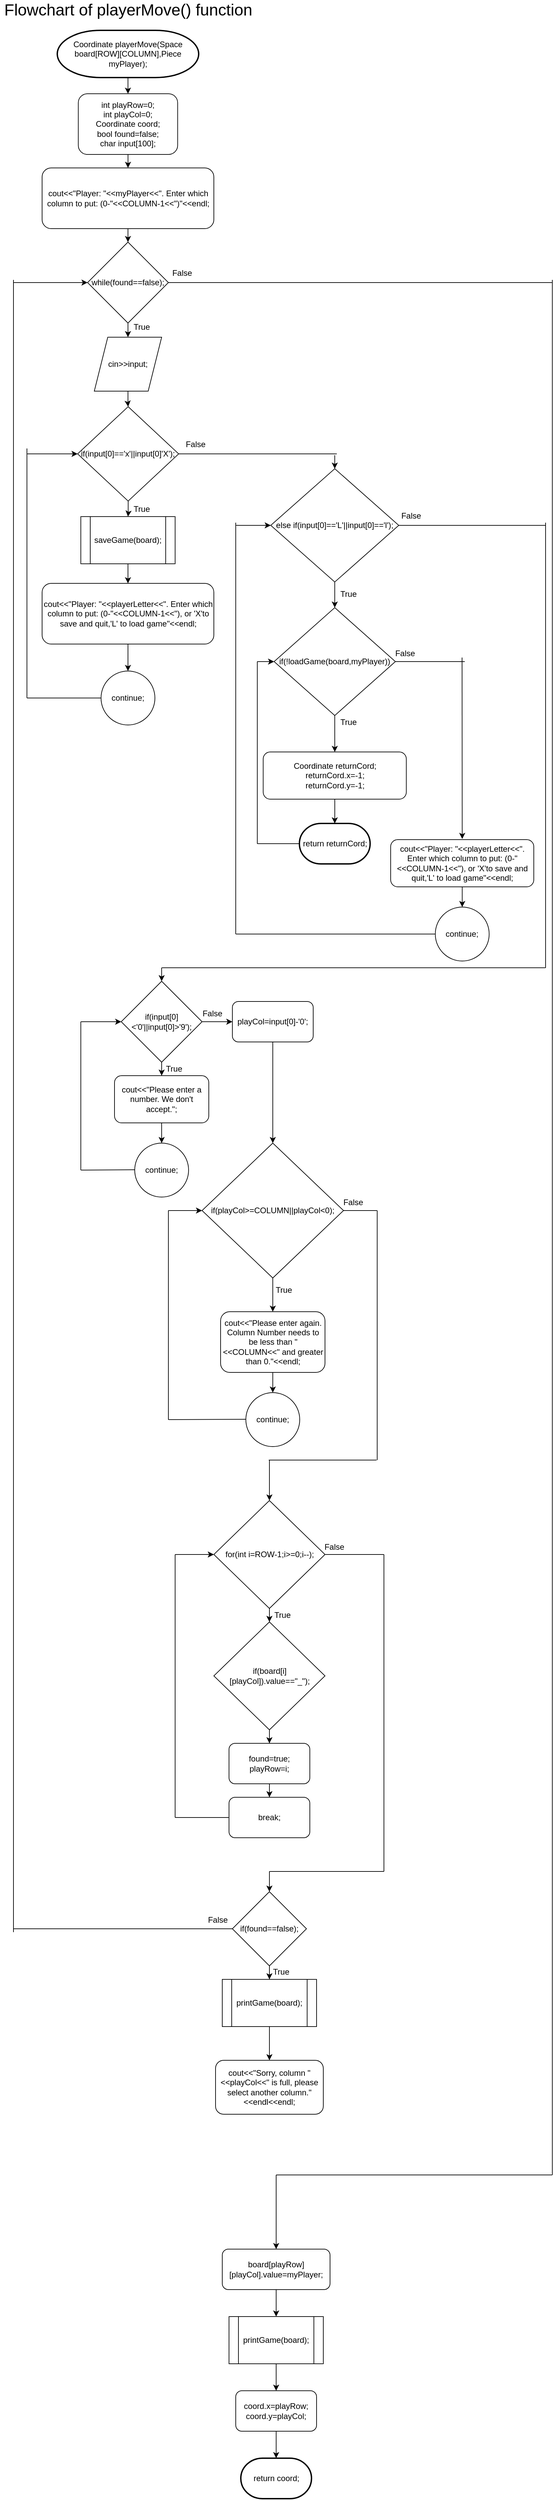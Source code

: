 <mxfile version="14.7.0" type="device"><diagram id="WYE3oBTP5BNlz84LKr8x" name="Page-1"><mxGraphModel dx="1278" dy="580" grid="1" gridSize="10" guides="1" tooltips="1" connect="1" arrows="1" fold="1" page="1" pageScale="1" pageWidth="850" pageHeight="1100" math="0" shadow="0"><root><mxCell id="0"/><mxCell id="1" parent="0"/><mxCell id="3v8p2k-pw9YTgNYLSVUG-58" value="" style="group" vertex="1" connectable="0" parent="1"><mxGeometry y="20" width="820" height="3700" as="geometry"/></mxCell><mxCell id="DjGDSjk6WVqVR5wkaf6J-1" value="Coordinate playerMove(Space board[ROW][COLUMN],Piece myPlayer);" style="strokeWidth=2;html=1;shape=mxgraph.flowchart.terminator;whiteSpace=wrap;" parent="3v8p2k-pw9YTgNYLSVUG-58" vertex="1"><mxGeometry x="85" y="40" width="210" height="70" as="geometry"/></mxCell><mxCell id="DjGDSjk6WVqVR5wkaf6J-2" value="&lt;font style=&quot;font-size: 24px&quot;&gt;Flowchart of playerMove() function&lt;/font&gt;" style="text;html=1;align=center;verticalAlign=middle;resizable=0;points=[];autosize=1;strokeColor=none;" parent="3v8p2k-pw9YTgNYLSVUG-58" vertex="1"><mxGeometry width="380" height="20" as="geometry"/></mxCell><mxCell id="lM4EkEKvLxDDMl2GzoHf-1" value="int playRow=0;&lt;br&gt;int playCol=0;&lt;br&gt;Coordinate coord;&lt;br&gt;bool found=false;&lt;br&gt;char input[100];" style="rounded=1;whiteSpace=wrap;html=1;" parent="3v8p2k-pw9YTgNYLSVUG-58" vertex="1"><mxGeometry x="116.25" y="134" width="147.5" height="90" as="geometry"/></mxCell><mxCell id="lM4EkEKvLxDDMl2GzoHf-82" value="" style="edgeStyle=orthogonalEdgeStyle;rounded=0;orthogonalLoop=1;jettySize=auto;html=1;" parent="3v8p2k-pw9YTgNYLSVUG-58" source="DjGDSjk6WVqVR5wkaf6J-1" target="lM4EkEKvLxDDMl2GzoHf-1" edge="1"><mxGeometry as="geometry"/></mxCell><mxCell id="lM4EkEKvLxDDMl2GzoHf-3" value="cout&amp;lt;&amp;lt;&quot;Player: &quot;&amp;lt;&amp;lt;myPlayer&amp;lt;&amp;lt;&quot;. Enter which column to put: (0-&quot;&amp;lt;&amp;lt;COLUMN-1&amp;lt;&amp;lt;&quot;)&quot;&amp;lt;&amp;lt;endl;" style="rounded=1;whiteSpace=wrap;html=1;" parent="3v8p2k-pw9YTgNYLSVUG-58" vertex="1"><mxGeometry x="62.5" y="244" width="255" height="90" as="geometry"/></mxCell><mxCell id="lM4EkEKvLxDDMl2GzoHf-83" value="" style="edgeStyle=orthogonalEdgeStyle;rounded=0;orthogonalLoop=1;jettySize=auto;html=1;" parent="3v8p2k-pw9YTgNYLSVUG-58" source="lM4EkEKvLxDDMl2GzoHf-1" target="lM4EkEKvLxDDMl2GzoHf-3" edge="1"><mxGeometry as="geometry"/></mxCell><mxCell id="lM4EkEKvLxDDMl2GzoHf-5" value="while(found==false);" style="rhombus;whiteSpace=wrap;html=1;" parent="3v8p2k-pw9YTgNYLSVUG-58" vertex="1"><mxGeometry x="130" y="354" width="120" height="120" as="geometry"/></mxCell><mxCell id="lM4EkEKvLxDDMl2GzoHf-6" value="" style="edgeStyle=orthogonalEdgeStyle;rounded=0;orthogonalLoop=1;jettySize=auto;html=1;" parent="3v8p2k-pw9YTgNYLSVUG-58" source="lM4EkEKvLxDDMl2GzoHf-3" target="lM4EkEKvLxDDMl2GzoHf-5" edge="1"><mxGeometry as="geometry"/></mxCell><mxCell id="lM4EkEKvLxDDMl2GzoHf-7" value="cin&amp;gt;&amp;gt;input;" style="shape=parallelogram;perimeter=parallelogramPerimeter;whiteSpace=wrap;html=1;fixedSize=1;" parent="3v8p2k-pw9YTgNYLSVUG-58" vertex="1"><mxGeometry x="140" y="495" width="100" height="80" as="geometry"/></mxCell><mxCell id="lM4EkEKvLxDDMl2GzoHf-8" value="" style="edgeStyle=orthogonalEdgeStyle;rounded=0;orthogonalLoop=1;jettySize=auto;html=1;" parent="3v8p2k-pw9YTgNYLSVUG-58" source="lM4EkEKvLxDDMl2GzoHf-5" target="lM4EkEKvLxDDMl2GzoHf-7" edge="1"><mxGeometry as="geometry"/></mxCell><mxCell id="lM4EkEKvLxDDMl2GzoHf-9" value="True" style="text;html=1;align=center;verticalAlign=middle;resizable=0;points=[];autosize=1;strokeColor=none;" parent="3v8p2k-pw9YTgNYLSVUG-58" vertex="1"><mxGeometry x="190" y="470" width="40" height="20" as="geometry"/></mxCell><mxCell id="lM4EkEKvLxDDMl2GzoHf-65" value="" style="endArrow=none;html=1;" parent="3v8p2k-pw9YTgNYLSVUG-58" edge="1"><mxGeometry width="50" height="50" as="geometry"><mxPoint x="20" y="2860" as="sourcePoint"/><mxPoint x="20" y="410" as="targetPoint"/></mxGeometry></mxCell><mxCell id="lM4EkEKvLxDDMl2GzoHf-66" value="" style="endArrow=classic;html=1;entryX=0;entryY=0.5;entryDx=0;entryDy=0;" parent="3v8p2k-pw9YTgNYLSVUG-58" target="lM4EkEKvLxDDMl2GzoHf-5" edge="1"><mxGeometry width="50" height="50" as="geometry"><mxPoint x="20" y="414" as="sourcePoint"/><mxPoint x="550" y="390" as="targetPoint"/></mxGeometry></mxCell><mxCell id="lM4EkEKvLxDDMl2GzoHf-67" value="" style="endArrow=none;html=1;exitX=1;exitY=0.5;exitDx=0;exitDy=0;" parent="3v8p2k-pw9YTgNYLSVUG-58" source="lM4EkEKvLxDDMl2GzoHf-5" edge="1"><mxGeometry width="50" height="50" as="geometry"><mxPoint x="500" y="580" as="sourcePoint"/><mxPoint x="820" y="414" as="targetPoint"/></mxGeometry></mxCell><mxCell id="lM4EkEKvLxDDMl2GzoHf-68" value="False" style="text;html=1;align=center;verticalAlign=middle;resizable=0;points=[];autosize=1;strokeColor=none;" parent="3v8p2k-pw9YTgNYLSVUG-58" vertex="1"><mxGeometry x="250" y="390" width="40" height="20" as="geometry"/></mxCell><mxCell id="lM4EkEKvLxDDMl2GzoHf-69" value="" style="endArrow=none;html=1;" parent="3v8p2k-pw9YTgNYLSVUG-58" edge="1"><mxGeometry x="220" y="10" width="50" height="50" as="geometry"><mxPoint x="820" y="3220" as="sourcePoint"/><mxPoint x="820" y="410" as="targetPoint"/></mxGeometry></mxCell><mxCell id="3v8p2k-pw9YTgNYLSVUG-2" value="" style="group" vertex="1" connectable="0" parent="3v8p2k-pw9YTgNYLSVUG-58"><mxGeometry x="120" y="1450" width="450" height="1680" as="geometry"/></mxCell><mxCell id="lM4EkEKvLxDDMl2GzoHf-10" value="if(input[0]&amp;lt;'0'||input[0]&amp;gt;'9');" style="rhombus;whiteSpace=wrap;html=1;" parent="3v8p2k-pw9YTgNYLSVUG-2" vertex="1"><mxGeometry x="60" width="120" height="120" as="geometry"/></mxCell><mxCell id="lM4EkEKvLxDDMl2GzoHf-16" value="" style="edgeStyle=orthogonalEdgeStyle;rounded=0;orthogonalLoop=1;jettySize=auto;html=1;" parent="3v8p2k-pw9YTgNYLSVUG-2" source="lM4EkEKvLxDDMl2GzoHf-12" edge="1"><mxGeometry x="-70" y="-610" as="geometry"><mxPoint x="120" y="240" as="targetPoint"/></mxGeometry></mxCell><mxCell id="lM4EkEKvLxDDMl2GzoHf-12" value="cout&amp;lt;&amp;lt;&quot;Please enter a number. We don't accept.&quot;;" style="rounded=1;whiteSpace=wrap;html=1;" parent="3v8p2k-pw9YTgNYLSVUG-2" vertex="1"><mxGeometry x="50" y="140" width="140" height="70" as="geometry"/></mxCell><mxCell id="lM4EkEKvLxDDMl2GzoHf-13" value="" style="edgeStyle=orthogonalEdgeStyle;rounded=0;orthogonalLoop=1;jettySize=auto;html=1;" parent="3v8p2k-pw9YTgNYLSVUG-2" source="lM4EkEKvLxDDMl2GzoHf-10" target="lM4EkEKvLxDDMl2GzoHf-12" edge="1"><mxGeometry x="-70" y="-610" as="geometry"/></mxCell><mxCell id="lM4EkEKvLxDDMl2GzoHf-14" value="True" style="text;html=1;align=center;verticalAlign=middle;resizable=0;points=[];autosize=1;strokeColor=none;" parent="3v8p2k-pw9YTgNYLSVUG-2" vertex="1"><mxGeometry x="118" y="120" width="40" height="20" as="geometry"/></mxCell><mxCell id="lM4EkEKvLxDDMl2GzoHf-17" value="playCol=input[0]-'0';" style="rounded=1;whiteSpace=wrap;html=1;" parent="3v8p2k-pw9YTgNYLSVUG-2" vertex="1"><mxGeometry x="225" y="30" width="120" height="60" as="geometry"/></mxCell><mxCell id="lM4EkEKvLxDDMl2GzoHf-18" value="" style="edgeStyle=orthogonalEdgeStyle;rounded=0;orthogonalLoop=1;jettySize=auto;html=1;" parent="3v8p2k-pw9YTgNYLSVUG-2" source="lM4EkEKvLxDDMl2GzoHf-10" target="lM4EkEKvLxDDMl2GzoHf-17" edge="1"><mxGeometry x="-70" y="-610" as="geometry"/></mxCell><mxCell id="lM4EkEKvLxDDMl2GzoHf-19" value="False" style="text;html=1;align=center;verticalAlign=middle;resizable=0;points=[];autosize=1;strokeColor=none;" parent="3v8p2k-pw9YTgNYLSVUG-2" vertex="1"><mxGeometry x="175" y="38" width="40" height="20" as="geometry"/></mxCell><mxCell id="lM4EkEKvLxDDMl2GzoHf-20" value="if(playCol&amp;gt;=COLUMN||playCol&amp;lt;0);" style="rhombus;whiteSpace=wrap;html=1;" parent="3v8p2k-pw9YTgNYLSVUG-2" vertex="1"><mxGeometry x="180" y="240" width="210" height="200" as="geometry"/></mxCell><mxCell id="lM4EkEKvLxDDMl2GzoHf-21" value="" style="endArrow=classic;html=1;exitX=0.5;exitY=1;exitDx=0;exitDy=0;entryX=0.5;entryY=0;entryDx=0;entryDy=0;" parent="3v8p2k-pw9YTgNYLSVUG-2" source="lM4EkEKvLxDDMl2GzoHf-17" target="lM4EkEKvLxDDMl2GzoHf-20" edge="1"><mxGeometry x="-70" y="-610" width="50" height="50" as="geometry"><mxPoint x="330" y="290" as="sourcePoint"/><mxPoint x="380" y="240" as="targetPoint"/></mxGeometry></mxCell><mxCell id="lM4EkEKvLxDDMl2GzoHf-25" value="" style="edgeStyle=orthogonalEdgeStyle;rounded=0;orthogonalLoop=1;jettySize=auto;html=1;" parent="3v8p2k-pw9YTgNYLSVUG-2" source="lM4EkEKvLxDDMl2GzoHf-22" edge="1"><mxGeometry x="-70" y="-610" as="geometry"><mxPoint x="285" y="610" as="targetPoint"/></mxGeometry></mxCell><mxCell id="lM4EkEKvLxDDMl2GzoHf-22" value="cout&amp;lt;&amp;lt;&quot;Please enter again. Column Number needs to be less than &quot;&amp;lt;&amp;lt;COLUMN&amp;lt;&amp;lt;&quot; and greater than 0.&quot;&amp;lt;&amp;lt;endl;" style="rounded=1;whiteSpace=wrap;html=1;" parent="3v8p2k-pw9YTgNYLSVUG-2" vertex="1"><mxGeometry x="207.5" y="490" width="155" height="90" as="geometry"/></mxCell><mxCell id="lM4EkEKvLxDDMl2GzoHf-23" value="" style="edgeStyle=orthogonalEdgeStyle;rounded=0;orthogonalLoop=1;jettySize=auto;html=1;" parent="3v8p2k-pw9YTgNYLSVUG-2" source="lM4EkEKvLxDDMl2GzoHf-20" target="lM4EkEKvLxDDMl2GzoHf-22" edge="1"><mxGeometry x="-70" y="-610" as="geometry"/></mxCell><mxCell id="lM4EkEKvLxDDMl2GzoHf-26" value="True" style="text;html=1;align=center;verticalAlign=middle;resizable=0;points=[];autosize=1;strokeColor=none;" parent="3v8p2k-pw9YTgNYLSVUG-2" vertex="1"><mxGeometry x="281" y="448" width="40" height="20" as="geometry"/></mxCell><mxCell id="lM4EkEKvLxDDMl2GzoHf-28" value="" style="endArrow=none;html=1;exitX=1;exitY=0.5;exitDx=0;exitDy=0;" parent="3v8p2k-pw9YTgNYLSVUG-2" source="lM4EkEKvLxDDMl2GzoHf-20" edge="1"><mxGeometry x="-70" y="-610" width="50" height="50" as="geometry"><mxPoint x="430" y="460" as="sourcePoint"/><mxPoint x="440" y="340" as="targetPoint"/></mxGeometry></mxCell><mxCell id="lM4EkEKvLxDDMl2GzoHf-30" value="False" style="text;html=1;align=center;verticalAlign=middle;resizable=0;points=[];autosize=1;strokeColor=none;" parent="3v8p2k-pw9YTgNYLSVUG-2" vertex="1"><mxGeometry x="384" y="318" width="40" height="20" as="geometry"/></mxCell><mxCell id="lM4EkEKvLxDDMl2GzoHf-31" value="" style="endArrow=none;html=1;" parent="3v8p2k-pw9YTgNYLSVUG-2" edge="1"><mxGeometry x="-70" y="-610" width="50" height="50" as="geometry"><mxPoint x="440" y="710" as="sourcePoint"/><mxPoint x="440" y="340" as="targetPoint"/></mxGeometry></mxCell><mxCell id="lM4EkEKvLxDDMl2GzoHf-32" value="" style="endArrow=none;html=1;" parent="3v8p2k-pw9YTgNYLSVUG-2" edge="1"><mxGeometry x="-71" y="-620" width="50" height="50" as="geometry"><mxPoint x="439" y="710" as="sourcePoint"/><mxPoint x="279" y="710" as="targetPoint"/></mxGeometry></mxCell><mxCell id="lM4EkEKvLxDDMl2GzoHf-33" value="" style="endArrow=classic;html=1;" parent="3v8p2k-pw9YTgNYLSVUG-2" edge="1"><mxGeometry x="-70" y="-610" width="50" height="50" as="geometry"><mxPoint x="280" y="710" as="sourcePoint"/><mxPoint x="280" y="770" as="targetPoint"/><Array as="points"/></mxGeometry></mxCell><mxCell id="lM4EkEKvLxDDMl2GzoHf-34" value="for(int i=ROW-1;i&amp;gt;=0;i--);" style="rhombus;whiteSpace=wrap;html=1;" parent="3v8p2k-pw9YTgNYLSVUG-2" vertex="1"><mxGeometry x="197.5" y="770" width="165" height="160" as="geometry"/></mxCell><mxCell id="lM4EkEKvLxDDMl2GzoHf-35" value="if(board[i][playCol]).value==&quot;_&quot;);" style="rhombus;whiteSpace=wrap;html=1;" parent="3v8p2k-pw9YTgNYLSVUG-2" vertex="1"><mxGeometry x="197.5" y="950" width="165" height="160" as="geometry"/></mxCell><mxCell id="lM4EkEKvLxDDMl2GzoHf-36" value="" style="edgeStyle=orthogonalEdgeStyle;rounded=0;orthogonalLoop=1;jettySize=auto;html=1;" parent="3v8p2k-pw9YTgNYLSVUG-2" source="lM4EkEKvLxDDMl2GzoHf-34" target="lM4EkEKvLxDDMl2GzoHf-35" edge="1"><mxGeometry x="-70" y="-610" as="geometry"/></mxCell><mxCell id="lM4EkEKvLxDDMl2GzoHf-37" value="True" style="text;html=1;align=center;verticalAlign=middle;resizable=0;points=[];autosize=1;strokeColor=none;" parent="3v8p2k-pw9YTgNYLSVUG-2" vertex="1"><mxGeometry x="279" y="930" width="40" height="20" as="geometry"/></mxCell><mxCell id="lM4EkEKvLxDDMl2GzoHf-38" value="found=true;&lt;br&gt;playRow=i;" style="rounded=1;whiteSpace=wrap;html=1;" parent="3v8p2k-pw9YTgNYLSVUG-2" vertex="1"><mxGeometry x="220" y="1130" width="120" height="60" as="geometry"/></mxCell><mxCell id="lM4EkEKvLxDDMl2GzoHf-39" value="" style="edgeStyle=orthogonalEdgeStyle;rounded=0;orthogonalLoop=1;jettySize=auto;html=1;" parent="3v8p2k-pw9YTgNYLSVUG-2" source="lM4EkEKvLxDDMl2GzoHf-35" target="lM4EkEKvLxDDMl2GzoHf-38" edge="1"><mxGeometry x="-70" y="-610" as="geometry"/></mxCell><mxCell id="lM4EkEKvLxDDMl2GzoHf-40" value="break;" style="rounded=1;whiteSpace=wrap;html=1;" parent="3v8p2k-pw9YTgNYLSVUG-2" vertex="1"><mxGeometry x="220" y="1210" width="120" height="60" as="geometry"/></mxCell><mxCell id="lM4EkEKvLxDDMl2GzoHf-41" value="" style="edgeStyle=orthogonalEdgeStyle;rounded=0;orthogonalLoop=1;jettySize=auto;html=1;" parent="3v8p2k-pw9YTgNYLSVUG-2" source="lM4EkEKvLxDDMl2GzoHf-38" target="lM4EkEKvLxDDMl2GzoHf-40" edge="1"><mxGeometry x="-70" y="-610" as="geometry"/></mxCell><mxCell id="lM4EkEKvLxDDMl2GzoHf-42" value="" style="endArrow=none;html=1;exitX=0;exitY=0.5;exitDx=0;exitDy=0;" parent="3v8p2k-pw9YTgNYLSVUG-2" edge="1"><mxGeometry x="-70" y="-610" width="50" height="50" as="geometry"><mxPoint x="245" y="649.5" as="sourcePoint"/><mxPoint x="130" y="650" as="targetPoint"/></mxGeometry></mxCell><mxCell id="lM4EkEKvLxDDMl2GzoHf-43" value="" style="endArrow=none;html=1;" parent="3v8p2k-pw9YTgNYLSVUG-2" edge="1"><mxGeometry x="-70" y="-610" width="50" height="50" as="geometry"><mxPoint x="130" y="650" as="sourcePoint"/><mxPoint x="130" y="340" as="targetPoint"/></mxGeometry></mxCell><mxCell id="lM4EkEKvLxDDMl2GzoHf-44" value="" style="endArrow=classic;html=1;entryX=0;entryY=0.5;entryDx=0;entryDy=0;" parent="3v8p2k-pw9YTgNYLSVUG-2" target="lM4EkEKvLxDDMl2GzoHf-20" edge="1"><mxGeometry x="-70" y="-610" width="50" height="50" as="geometry"><mxPoint x="130" y="340" as="sourcePoint"/><mxPoint x="480" y="410" as="targetPoint"/></mxGeometry></mxCell><mxCell id="lM4EkEKvLxDDMl2GzoHf-45" value="" style="endArrow=none;html=1;exitX=0;exitY=0.5;exitDx=0;exitDy=0;" parent="3v8p2k-pw9YTgNYLSVUG-2" edge="1"><mxGeometry x="-70" y="-610" width="50" height="50" as="geometry"><mxPoint x="80" y="279.5" as="sourcePoint"/><mxPoint y="280" as="targetPoint"/></mxGeometry></mxCell><mxCell id="lM4EkEKvLxDDMl2GzoHf-46" value="" style="endArrow=none;html=1;" parent="3v8p2k-pw9YTgNYLSVUG-2" edge="1"><mxGeometry x="-70" y="-610" width="50" height="50" as="geometry"><mxPoint y="280" as="sourcePoint"/><mxPoint y="60" as="targetPoint"/></mxGeometry></mxCell><mxCell id="lM4EkEKvLxDDMl2GzoHf-47" value="" style="endArrow=classic;html=1;entryX=0;entryY=0.5;entryDx=0;entryDy=0;" parent="3v8p2k-pw9YTgNYLSVUG-2" target="lM4EkEKvLxDDMl2GzoHf-10" edge="1"><mxGeometry x="-70" y="-610" width="50" height="50" as="geometry"><mxPoint y="60" as="sourcePoint"/><mxPoint x="480" y="140" as="targetPoint"/></mxGeometry></mxCell><mxCell id="lM4EkEKvLxDDMl2GzoHf-48" value="" style="endArrow=none;html=1;exitX=0;exitY=0.5;exitDx=0;exitDy=0;" parent="3v8p2k-pw9YTgNYLSVUG-2" source="lM4EkEKvLxDDMl2GzoHf-40" edge="1"><mxGeometry x="-70" y="-610" width="50" height="50" as="geometry"><mxPoint x="430" y="1040" as="sourcePoint"/><mxPoint x="140" y="1240" as="targetPoint"/></mxGeometry></mxCell><mxCell id="lM4EkEKvLxDDMl2GzoHf-49" value="" style="endArrow=none;html=1;" parent="3v8p2k-pw9YTgNYLSVUG-2" edge="1"><mxGeometry x="-70" y="-610" width="50" height="50" as="geometry"><mxPoint x="140" y="1240" as="sourcePoint"/><mxPoint x="140" y="850" as="targetPoint"/></mxGeometry></mxCell><mxCell id="lM4EkEKvLxDDMl2GzoHf-50" value="" style="endArrow=classic;html=1;entryX=0;entryY=0.5;entryDx=0;entryDy=0;" parent="3v8p2k-pw9YTgNYLSVUG-2" target="lM4EkEKvLxDDMl2GzoHf-34" edge="1"><mxGeometry x="-70" y="-610" width="50" height="50" as="geometry"><mxPoint x="140" y="850" as="sourcePoint"/><mxPoint x="480" y="990" as="targetPoint"/></mxGeometry></mxCell><mxCell id="lM4EkEKvLxDDMl2GzoHf-51" value="" style="endArrow=none;html=1;exitX=1;exitY=0.5;exitDx=0;exitDy=0;" parent="3v8p2k-pw9YTgNYLSVUG-2" source="lM4EkEKvLxDDMl2GzoHf-34" edge="1"><mxGeometry x="-70" y="-610" width="50" height="50" as="geometry"><mxPoint x="430" y="930" as="sourcePoint"/><mxPoint x="450" y="850" as="targetPoint"/></mxGeometry></mxCell><mxCell id="lM4EkEKvLxDDMl2GzoHf-52" value="" style="endArrow=none;html=1;" parent="3v8p2k-pw9YTgNYLSVUG-2" edge="1"><mxGeometry x="-70" y="-610" width="50" height="50" as="geometry"><mxPoint x="450" y="1320" as="sourcePoint"/><mxPoint x="450" y="850" as="targetPoint"/></mxGeometry></mxCell><mxCell id="lM4EkEKvLxDDMl2GzoHf-53" value="False" style="text;html=1;align=center;verticalAlign=middle;resizable=0;points=[];autosize=1;strokeColor=none;" parent="3v8p2k-pw9YTgNYLSVUG-2" vertex="1"><mxGeometry x="356" y="829" width="40" height="20" as="geometry"/></mxCell><mxCell id="lM4EkEKvLxDDMl2GzoHf-55" value="" style="endArrow=none;html=1;" parent="3v8p2k-pw9YTgNYLSVUG-2" edge="1"><mxGeometry x="-70" y="-610" width="50" height="50" as="geometry"><mxPoint x="450" y="1320" as="sourcePoint"/><mxPoint x="280" y="1320" as="targetPoint"/></mxGeometry></mxCell><mxCell id="lM4EkEKvLxDDMl2GzoHf-56" value="if(found==false);" style="rhombus;whiteSpace=wrap;html=1;" parent="3v8p2k-pw9YTgNYLSVUG-2" vertex="1"><mxGeometry x="225" y="1350" width="110" height="110" as="geometry"/></mxCell><mxCell id="lM4EkEKvLxDDMl2GzoHf-57" value="" style="endArrow=classic;html=1;entryX=0.5;entryY=0;entryDx=0;entryDy=0;" parent="3v8p2k-pw9YTgNYLSVUG-2" target="lM4EkEKvLxDDMl2GzoHf-56" edge="1"><mxGeometry x="-70" y="-610" width="50" height="50" as="geometry"><mxPoint x="280" y="1320" as="sourcePoint"/><mxPoint x="480" y="1200" as="targetPoint"/></mxGeometry></mxCell><mxCell id="lM4EkEKvLxDDMl2GzoHf-58" value="printGame(board);" style="shape=process;whiteSpace=wrap;html=1;backgroundOutline=1;" parent="3v8p2k-pw9YTgNYLSVUG-2" vertex="1"><mxGeometry x="210" y="1480" width="140" height="70" as="geometry"/></mxCell><mxCell id="lM4EkEKvLxDDMl2GzoHf-59" value="" style="edgeStyle=orthogonalEdgeStyle;rounded=0;orthogonalLoop=1;jettySize=auto;html=1;" parent="3v8p2k-pw9YTgNYLSVUG-2" source="lM4EkEKvLxDDMl2GzoHf-56" target="lM4EkEKvLxDDMl2GzoHf-58" edge="1"><mxGeometry x="-70" y="-610" as="geometry"/></mxCell><mxCell id="lM4EkEKvLxDDMl2GzoHf-60" value="True" style="text;html=1;align=center;verticalAlign=middle;resizable=0;points=[];autosize=1;strokeColor=none;" parent="3v8p2k-pw9YTgNYLSVUG-2" vertex="1"><mxGeometry x="277" y="1459" width="40" height="20" as="geometry"/></mxCell><mxCell id="lM4EkEKvLxDDMl2GzoHf-61" value="cout&amp;lt;&amp;lt;&quot;Sorry, column &quot;&amp;lt;&amp;lt;playCol&amp;lt;&amp;lt;&quot; is full, please select another column.&quot;&amp;lt;&amp;lt;endl&amp;lt;&amp;lt;endl;" style="rounded=1;whiteSpace=wrap;html=1;" parent="3v8p2k-pw9YTgNYLSVUG-2" vertex="1"><mxGeometry x="200" y="1600" width="160" height="80" as="geometry"/></mxCell><mxCell id="lM4EkEKvLxDDMl2GzoHf-62" value="" style="edgeStyle=orthogonalEdgeStyle;rounded=0;orthogonalLoop=1;jettySize=auto;html=1;" parent="3v8p2k-pw9YTgNYLSVUG-2" source="lM4EkEKvLxDDMl2GzoHf-58" target="lM4EkEKvLxDDMl2GzoHf-61" edge="1"><mxGeometry x="-70" y="-610" as="geometry"/></mxCell><mxCell id="lM4EkEKvLxDDMl2GzoHf-80" value="continue;" style="ellipse;whiteSpace=wrap;html=1;aspect=fixed;" parent="3v8p2k-pw9YTgNYLSVUG-2" vertex="1"><mxGeometry x="245" y="610" width="80" height="80" as="geometry"/></mxCell><mxCell id="lM4EkEKvLxDDMl2GzoHf-81" value="continue;" style="ellipse;whiteSpace=wrap;html=1;aspect=fixed;" parent="3v8p2k-pw9YTgNYLSVUG-2" vertex="1"><mxGeometry x="80" y="240" width="80" height="80" as="geometry"/></mxCell><mxCell id="3v8p2k-pw9YTgNYLSVUG-3" value="if(input[0]=='x'||input[0]'X');" style="rhombus;whiteSpace=wrap;html=1;" vertex="1" parent="3v8p2k-pw9YTgNYLSVUG-58"><mxGeometry x="115.25" y="598" width="150" height="140" as="geometry"/></mxCell><mxCell id="3v8p2k-pw9YTgNYLSVUG-14" value="" style="edgeStyle=orthogonalEdgeStyle;rounded=0;orthogonalLoop=1;jettySize=auto;html=1;" edge="1" parent="3v8p2k-pw9YTgNYLSVUG-58" source="lM4EkEKvLxDDMl2GzoHf-7" target="3v8p2k-pw9YTgNYLSVUG-3"><mxGeometry relative="1" as="geometry"/></mxCell><mxCell id="3v8p2k-pw9YTgNYLSVUG-4" value="saveGame(board);" style="shape=process;whiteSpace=wrap;html=1;backgroundOutline=1;" vertex="1" parent="3v8p2k-pw9YTgNYLSVUG-58"><mxGeometry x="120" y="761" width="140" height="70" as="geometry"/></mxCell><mxCell id="3v8p2k-pw9YTgNYLSVUG-5" value="" style="edgeStyle=orthogonalEdgeStyle;rounded=0;orthogonalLoop=1;jettySize=auto;html=1;" edge="1" parent="3v8p2k-pw9YTgNYLSVUG-58" source="3v8p2k-pw9YTgNYLSVUG-3" target="3v8p2k-pw9YTgNYLSVUG-4"><mxGeometry relative="1" as="geometry"/></mxCell><mxCell id="3v8p2k-pw9YTgNYLSVUG-7" value="cout&amp;lt;&amp;lt;&quot;Player: &quot;&amp;lt;&amp;lt;playerLetter&amp;lt;&amp;lt;&quot;. Enter which column to put: (0-&quot;&amp;lt;&amp;lt;COLUMN-1&amp;lt;&amp;lt;&quot;), or 'X'to save and quit,'L' to load game&quot;&amp;lt;&amp;lt;endl;" style="rounded=1;whiteSpace=wrap;html=1;" vertex="1" parent="3v8p2k-pw9YTgNYLSVUG-58"><mxGeometry x="62.5" y="860" width="255" height="90" as="geometry"/></mxCell><mxCell id="3v8p2k-pw9YTgNYLSVUG-8" value="" style="edgeStyle=orthogonalEdgeStyle;rounded=0;orthogonalLoop=1;jettySize=auto;html=1;" edge="1" parent="3v8p2k-pw9YTgNYLSVUG-58" source="3v8p2k-pw9YTgNYLSVUG-4" target="3v8p2k-pw9YTgNYLSVUG-7"><mxGeometry relative="1" as="geometry"/></mxCell><mxCell id="3v8p2k-pw9YTgNYLSVUG-9" value="continue;" style="ellipse;whiteSpace=wrap;html=1;aspect=fixed;" vertex="1" parent="3v8p2k-pw9YTgNYLSVUG-58"><mxGeometry x="150" y="990" width="80" height="80" as="geometry"/></mxCell><mxCell id="3v8p2k-pw9YTgNYLSVUG-10" value="" style="edgeStyle=orthogonalEdgeStyle;rounded=0;orthogonalLoop=1;jettySize=auto;html=1;" edge="1" parent="3v8p2k-pw9YTgNYLSVUG-58" source="3v8p2k-pw9YTgNYLSVUG-7" target="3v8p2k-pw9YTgNYLSVUG-9"><mxGeometry relative="1" as="geometry"/></mxCell><mxCell id="3v8p2k-pw9YTgNYLSVUG-11" value="" style="endArrow=none;html=1;exitX=0;exitY=0.5;exitDx=0;exitDy=0;" edge="1" parent="3v8p2k-pw9YTgNYLSVUG-58" source="3v8p2k-pw9YTgNYLSVUG-9"><mxGeometry width="50" height="50" relative="1" as="geometry"><mxPoint x="400" y="950" as="sourcePoint"/><mxPoint x="40" y="1030" as="targetPoint"/></mxGeometry></mxCell><mxCell id="3v8p2k-pw9YTgNYLSVUG-12" value="" style="endArrow=none;html=1;" edge="1" parent="3v8p2k-pw9YTgNYLSVUG-58"><mxGeometry width="50" height="50" relative="1" as="geometry"><mxPoint x="40" y="1030" as="sourcePoint"/><mxPoint x="40" y="660" as="targetPoint"/></mxGeometry></mxCell><mxCell id="3v8p2k-pw9YTgNYLSVUG-13" value="" style="endArrow=classic;html=1;entryX=0;entryY=0.5;entryDx=0;entryDy=0;" edge="1" parent="3v8p2k-pw9YTgNYLSVUG-58" target="3v8p2k-pw9YTgNYLSVUG-3"><mxGeometry width="50" height="50" relative="1" as="geometry"><mxPoint x="40" y="668" as="sourcePoint"/><mxPoint x="450" y="700" as="targetPoint"/></mxGeometry></mxCell><mxCell id="3v8p2k-pw9YTgNYLSVUG-18" value="True" style="text;html=1;align=center;verticalAlign=middle;resizable=0;points=[];autosize=1;strokeColor=none;" vertex="1" parent="3v8p2k-pw9YTgNYLSVUG-58"><mxGeometry x="190" y="740" width="40" height="20" as="geometry"/></mxCell><mxCell id="3v8p2k-pw9YTgNYLSVUG-30" value="" style="group" vertex="1" connectable="0" parent="3v8p2k-pw9YTgNYLSVUG-58"><mxGeometry x="382" y="690" width="221.25" height="586" as="geometry"/></mxCell><mxCell id="3v8p2k-pw9YTgNYLSVUG-15" value="else if(input[0]=='L'||input[0]=='l');" style="rhombus;whiteSpace=wrap;html=1;" vertex="1" parent="3v8p2k-pw9YTgNYLSVUG-30"><mxGeometry x="20" width="190" height="168" as="geometry"/></mxCell><mxCell id="3v8p2k-pw9YTgNYLSVUG-19" value="if(!loadGame(board,myPlayer))" style="rhombus;whiteSpace=wrap;html=1;" vertex="1" parent="3v8p2k-pw9YTgNYLSVUG-30"><mxGeometry x="25" y="206" width="180" height="160" as="geometry"/></mxCell><mxCell id="3v8p2k-pw9YTgNYLSVUG-20" value="" style="edgeStyle=orthogonalEdgeStyle;rounded=0;orthogonalLoop=1;jettySize=auto;html=1;" edge="1" parent="3v8p2k-pw9YTgNYLSVUG-30" source="3v8p2k-pw9YTgNYLSVUG-15" target="3v8p2k-pw9YTgNYLSVUG-19"><mxGeometry relative="1" as="geometry"/></mxCell><mxCell id="3v8p2k-pw9YTgNYLSVUG-21" value="True" style="text;html=1;align=center;verticalAlign=middle;resizable=0;points=[];autosize=1;strokeColor=none;" vertex="1" parent="3v8p2k-pw9YTgNYLSVUG-30"><mxGeometry x="115" y="176" width="40" height="20" as="geometry"/></mxCell><mxCell id="3v8p2k-pw9YTgNYLSVUG-22" value="Coordinate returnCord;&lt;br&gt;returnCord.x=-1;&lt;br&gt;returnCord.y=-1;" style="rounded=1;whiteSpace=wrap;html=1;" vertex="1" parent="3v8p2k-pw9YTgNYLSVUG-30"><mxGeometry x="8.75" y="420" width="212.5" height="70" as="geometry"/></mxCell><mxCell id="3v8p2k-pw9YTgNYLSVUG-23" value="" style="edgeStyle=orthogonalEdgeStyle;rounded=0;orthogonalLoop=1;jettySize=auto;html=1;" edge="1" parent="3v8p2k-pw9YTgNYLSVUG-30" source="3v8p2k-pw9YTgNYLSVUG-19" target="3v8p2k-pw9YTgNYLSVUG-22"><mxGeometry relative="1" as="geometry"/></mxCell><mxCell id="3v8p2k-pw9YTgNYLSVUG-24" value="True" style="text;html=1;align=center;verticalAlign=middle;resizable=0;points=[];autosize=1;strokeColor=none;" vertex="1" parent="3v8p2k-pw9YTgNYLSVUG-30"><mxGeometry x="115" y="366" width="40" height="20" as="geometry"/></mxCell><mxCell id="3v8p2k-pw9YTgNYLSVUG-25" value="return returnCord;" style="strokeWidth=2;html=1;shape=mxgraph.flowchart.terminator;whiteSpace=wrap;" vertex="1" parent="3v8p2k-pw9YTgNYLSVUG-30"><mxGeometry x="62.5" y="526" width="105" height="60" as="geometry"/></mxCell><mxCell id="3v8p2k-pw9YTgNYLSVUG-26" value="" style="edgeStyle=orthogonalEdgeStyle;rounded=0;orthogonalLoop=1;jettySize=auto;html=1;" edge="1" parent="3v8p2k-pw9YTgNYLSVUG-30" source="3v8p2k-pw9YTgNYLSVUG-22" target="3v8p2k-pw9YTgNYLSVUG-25"><mxGeometry relative="1" as="geometry"/></mxCell><mxCell id="3v8p2k-pw9YTgNYLSVUG-27" value="" style="endArrow=none;html=1;exitX=0;exitY=0.5;exitDx=0;exitDy=0;exitPerimeter=0;" edge="1" parent="3v8p2k-pw9YTgNYLSVUG-30" source="3v8p2k-pw9YTgNYLSVUG-25"><mxGeometry width="50" height="50" relative="1" as="geometry"><mxPoint x="70" y="406" as="sourcePoint"/><mxPoint y="556" as="targetPoint"/></mxGeometry></mxCell><mxCell id="3v8p2k-pw9YTgNYLSVUG-28" value="" style="endArrow=none;html=1;" edge="1" parent="3v8p2k-pw9YTgNYLSVUG-30"><mxGeometry width="50" height="50" relative="1" as="geometry"><mxPoint y="556" as="sourcePoint"/><mxPoint y="286" as="targetPoint"/></mxGeometry></mxCell><mxCell id="3v8p2k-pw9YTgNYLSVUG-29" value="" style="endArrow=classic;html=1;entryX=0;entryY=0.5;entryDx=0;entryDy=0;" edge="1" parent="3v8p2k-pw9YTgNYLSVUG-30" target="3v8p2k-pw9YTgNYLSVUG-19"><mxGeometry width="50" height="50" relative="1" as="geometry"><mxPoint y="286" as="sourcePoint"/><mxPoint x="120" y="356" as="targetPoint"/></mxGeometry></mxCell><mxCell id="3v8p2k-pw9YTgNYLSVUG-31" value="" style="endArrow=none;html=1;exitX=1;exitY=0.5;exitDx=0;exitDy=0;" edge="1" parent="3v8p2k-pw9YTgNYLSVUG-58" source="3v8p2k-pw9YTgNYLSVUG-3"><mxGeometry width="50" height="50" relative="1" as="geometry"><mxPoint x="400" y="810" as="sourcePoint"/><mxPoint x="500" y="668" as="targetPoint"/></mxGeometry></mxCell><mxCell id="3v8p2k-pw9YTgNYLSVUG-32" value="" style="endArrow=classic;html=1;entryX=0.5;entryY=0;entryDx=0;entryDy=0;" edge="1" parent="3v8p2k-pw9YTgNYLSVUG-58" target="3v8p2k-pw9YTgNYLSVUG-15"><mxGeometry width="50" height="50" relative="1" as="geometry"><mxPoint x="497" y="670" as="sourcePoint"/><mxPoint x="450" y="760" as="targetPoint"/></mxGeometry></mxCell><mxCell id="3v8p2k-pw9YTgNYLSVUG-33" value="False" style="text;html=1;align=center;verticalAlign=middle;resizable=0;points=[];autosize=1;strokeColor=none;" vertex="1" parent="3v8p2k-pw9YTgNYLSVUG-58"><mxGeometry x="270" y="644" width="40" height="20" as="geometry"/></mxCell><mxCell id="3v8p2k-pw9YTgNYLSVUG-34" value="cout&amp;lt;&amp;lt;&quot;Player: &quot;&amp;lt;&amp;lt;playerLetter&amp;lt;&amp;lt;&quot;. Enter which column to put: (0-&quot;&amp;lt;&amp;lt;COLUMN-1&amp;lt;&amp;lt;&quot;), or 'X'to save and quit,'L' to load game&quot;&amp;lt;&amp;lt;endl;" style="rounded=1;whiteSpace=wrap;html=1;" vertex="1" parent="3v8p2k-pw9YTgNYLSVUG-58"><mxGeometry x="580" y="1240" width="212.5" height="70" as="geometry"/></mxCell><mxCell id="3v8p2k-pw9YTgNYLSVUG-35" value="" style="endArrow=none;html=1;entryX=1;entryY=0.5;entryDx=0;entryDy=0;" edge="1" parent="3v8p2k-pw9YTgNYLSVUG-58" target="3v8p2k-pw9YTgNYLSVUG-19"><mxGeometry width="50" height="50" relative="1" as="geometry"><mxPoint x="690" y="976" as="sourcePoint"/><mxPoint x="640" y="1160" as="targetPoint"/></mxGeometry></mxCell><mxCell id="3v8p2k-pw9YTgNYLSVUG-36" value="" style="endArrow=classic;html=1;entryX=0.5;entryY=0;entryDx=0;entryDy=0;" edge="1" parent="3v8p2k-pw9YTgNYLSVUG-58"><mxGeometry width="50" height="50" relative="1" as="geometry"><mxPoint x="686" y="970" as="sourcePoint"/><mxPoint x="686.25" y="1239" as="targetPoint"/></mxGeometry></mxCell><mxCell id="3v8p2k-pw9YTgNYLSVUG-37" value="continue;" style="ellipse;whiteSpace=wrap;html=1;aspect=fixed;" vertex="1" parent="3v8p2k-pw9YTgNYLSVUG-58"><mxGeometry x="646.25" y="1340" width="80" height="80" as="geometry"/></mxCell><mxCell id="3v8p2k-pw9YTgNYLSVUG-38" value="" style="edgeStyle=orthogonalEdgeStyle;rounded=0;orthogonalLoop=1;jettySize=auto;html=1;" edge="1" parent="3v8p2k-pw9YTgNYLSVUG-58" source="3v8p2k-pw9YTgNYLSVUG-34" target="3v8p2k-pw9YTgNYLSVUG-37"><mxGeometry relative="1" as="geometry"/></mxCell><mxCell id="3v8p2k-pw9YTgNYLSVUG-39" value="False" style="text;html=1;align=center;verticalAlign=middle;resizable=0;points=[];autosize=1;strokeColor=none;" vertex="1" parent="3v8p2k-pw9YTgNYLSVUG-58"><mxGeometry x="581" y="954" width="40" height="20" as="geometry"/></mxCell><mxCell id="3v8p2k-pw9YTgNYLSVUG-40" value="" style="endArrow=none;html=1;exitX=0;exitY=0.5;exitDx=0;exitDy=0;" edge="1" parent="3v8p2k-pw9YTgNYLSVUG-58" source="3v8p2k-pw9YTgNYLSVUG-37"><mxGeometry width="50" height="50" relative="1" as="geometry"><mxPoint x="590" y="1160" as="sourcePoint"/><mxPoint x="350" y="1380" as="targetPoint"/></mxGeometry></mxCell><mxCell id="3v8p2k-pw9YTgNYLSVUG-41" value="" style="endArrow=none;html=1;" edge="1" parent="3v8p2k-pw9YTgNYLSVUG-58"><mxGeometry width="50" height="50" relative="1" as="geometry"><mxPoint x="350" y="1380" as="sourcePoint"/><mxPoint x="350" y="770" as="targetPoint"/></mxGeometry></mxCell><mxCell id="3v8p2k-pw9YTgNYLSVUG-42" value="" style="endArrow=classic;html=1;entryX=0;entryY=0.5;entryDx=0;entryDy=0;" edge="1" parent="3v8p2k-pw9YTgNYLSVUG-58" target="3v8p2k-pw9YTgNYLSVUG-15"><mxGeometry width="50" height="50" relative="1" as="geometry"><mxPoint x="350" y="774" as="sourcePoint"/><mxPoint x="640" y="790" as="targetPoint"/></mxGeometry></mxCell><mxCell id="3v8p2k-pw9YTgNYLSVUG-43" value="" style="endArrow=none;html=1;exitX=1;exitY=0.5;exitDx=0;exitDy=0;" edge="1" parent="3v8p2k-pw9YTgNYLSVUG-58" source="3v8p2k-pw9YTgNYLSVUG-15"><mxGeometry width="50" height="50" relative="1" as="geometry"><mxPoint x="590" y="990" as="sourcePoint"/><mxPoint x="810" y="774" as="targetPoint"/></mxGeometry></mxCell><mxCell id="3v8p2k-pw9YTgNYLSVUG-44" value="False" style="text;html=1;align=center;verticalAlign=middle;resizable=0;points=[];autosize=1;strokeColor=none;" vertex="1" parent="3v8p2k-pw9YTgNYLSVUG-58"><mxGeometry x="590" y="750" width="40" height="20" as="geometry"/></mxCell><mxCell id="3v8p2k-pw9YTgNYLSVUG-45" value="" style="endArrow=none;html=1;" edge="1" parent="3v8p2k-pw9YTgNYLSVUG-58"><mxGeometry width="50" height="50" relative="1" as="geometry"><mxPoint x="810" y="1430" as="sourcePoint"/><mxPoint x="810" y="770" as="targetPoint"/></mxGeometry></mxCell><mxCell id="3v8p2k-pw9YTgNYLSVUG-46" value="" style="endArrow=none;html=1;" edge="1" parent="3v8p2k-pw9YTgNYLSVUG-58"><mxGeometry width="50" height="50" relative="1" as="geometry"><mxPoint x="810" y="1430" as="sourcePoint"/><mxPoint x="240" y="1430" as="targetPoint"/></mxGeometry></mxCell><mxCell id="3v8p2k-pw9YTgNYLSVUG-47" value="" style="endArrow=classic;html=1;entryX=0.5;entryY=0;entryDx=0;entryDy=0;" edge="1" parent="3v8p2k-pw9YTgNYLSVUG-58" target="lM4EkEKvLxDDMl2GzoHf-10"><mxGeometry width="50" height="50" relative="1" as="geometry"><mxPoint x="240" y="1430" as="sourcePoint"/><mxPoint x="230" y="1350" as="targetPoint"/></mxGeometry></mxCell><mxCell id="3v8p2k-pw9YTgNYLSVUG-53" value="" style="endArrow=none;html=1;entryX=0;entryY=0.5;entryDx=0;entryDy=0;" edge="1" parent="3v8p2k-pw9YTgNYLSVUG-58" target="lM4EkEKvLxDDMl2GzoHf-56"><mxGeometry width="50" height="50" relative="1" as="geometry"><mxPoint x="20" y="2855" as="sourcePoint"/><mxPoint x="340" y="2860" as="targetPoint"/></mxGeometry></mxCell><mxCell id="3v8p2k-pw9YTgNYLSVUG-54" value="False" style="text;html=1;align=center;verticalAlign=middle;resizable=0;points=[];autosize=1;strokeColor=none;" vertex="1" parent="3v8p2k-pw9YTgNYLSVUG-58"><mxGeometry x="303" y="2832" width="40" height="20" as="geometry"/></mxCell><mxCell id="3v8p2k-pw9YTgNYLSVUG-55" value="" style="group" vertex="1" connectable="0" parent="3v8p2k-pw9YTgNYLSVUG-58"><mxGeometry x="330" y="3330" width="160" height="370" as="geometry"/></mxCell><mxCell id="3v8p2k-pw9YTgNYLSVUG-1" value="" style="group" vertex="1" connectable="0" parent="3v8p2k-pw9YTgNYLSVUG-55"><mxGeometry width="160" height="340" as="geometry"/></mxCell><mxCell id="lM4EkEKvLxDDMl2GzoHf-72" value="board[playRow][playCol].value=myPlayer;" style="rounded=1;whiteSpace=wrap;html=1;" parent="3v8p2k-pw9YTgNYLSVUG-1" vertex="1"><mxGeometry width="160" height="60" as="geometry"/></mxCell><mxCell id="lM4EkEKvLxDDMl2GzoHf-74" value="printGame(board);" style="shape=process;whiteSpace=wrap;html=1;backgroundOutline=1;" parent="3v8p2k-pw9YTgNYLSVUG-1" vertex="1"><mxGeometry x="10" y="100" width="140" height="70" as="geometry"/></mxCell><mxCell id="lM4EkEKvLxDDMl2GzoHf-75" value="" style="edgeStyle=orthogonalEdgeStyle;rounded=0;orthogonalLoop=1;jettySize=auto;html=1;" parent="3v8p2k-pw9YTgNYLSVUG-1" source="lM4EkEKvLxDDMl2GzoHf-72" target="lM4EkEKvLxDDMl2GzoHf-74" edge="1"><mxGeometry x="-270" y="-2420" as="geometry"/></mxCell><mxCell id="lM4EkEKvLxDDMl2GzoHf-76" value="coord.x=playRow;&lt;br&gt;coord.y=playCol;" style="rounded=1;whiteSpace=wrap;html=1;" parent="3v8p2k-pw9YTgNYLSVUG-1" vertex="1"><mxGeometry x="20" y="210" width="120" height="60" as="geometry"/></mxCell><mxCell id="lM4EkEKvLxDDMl2GzoHf-77" value="" style="edgeStyle=orthogonalEdgeStyle;rounded=0;orthogonalLoop=1;jettySize=auto;html=1;" parent="3v8p2k-pw9YTgNYLSVUG-1" source="lM4EkEKvLxDDMl2GzoHf-74" target="lM4EkEKvLxDDMl2GzoHf-76" edge="1"><mxGeometry x="-270" y="-2420" as="geometry"/></mxCell><mxCell id="lM4EkEKvLxDDMl2GzoHf-78" value="return coord;" style="strokeWidth=2;html=1;shape=mxgraph.flowchart.terminator;whiteSpace=wrap;" parent="3v8p2k-pw9YTgNYLSVUG-55" vertex="1"><mxGeometry x="27.5" y="310" width="105" height="60" as="geometry"/></mxCell><mxCell id="lM4EkEKvLxDDMl2GzoHf-79" value="" style="edgeStyle=orthogonalEdgeStyle;rounded=0;orthogonalLoop=1;jettySize=auto;html=1;" parent="3v8p2k-pw9YTgNYLSVUG-55" source="lM4EkEKvLxDDMl2GzoHf-76" target="lM4EkEKvLxDDMl2GzoHf-78" edge="1"><mxGeometry x="-270" y="-2430" as="geometry"/></mxCell><mxCell id="3v8p2k-pw9YTgNYLSVUG-56" value="" style="endArrow=none;html=1;" edge="1" parent="3v8p2k-pw9YTgNYLSVUG-58"><mxGeometry width="50" height="50" relative="1" as="geometry"><mxPoint x="820" y="3220" as="sourcePoint"/><mxPoint x="410" y="3220" as="targetPoint"/></mxGeometry></mxCell><mxCell id="3v8p2k-pw9YTgNYLSVUG-57" value="" style="endArrow=classic;html=1;entryX=0.5;entryY=0;entryDx=0;entryDy=0;" edge="1" parent="3v8p2k-pw9YTgNYLSVUG-58" target="lM4EkEKvLxDDMl2GzoHf-72"><mxGeometry width="50" height="50" relative="1" as="geometry"><mxPoint x="410" y="3220" as="sourcePoint"/><mxPoint x="640" y="3080" as="targetPoint"/></mxGeometry></mxCell></root></mxGraphModel></diagram></mxfile>